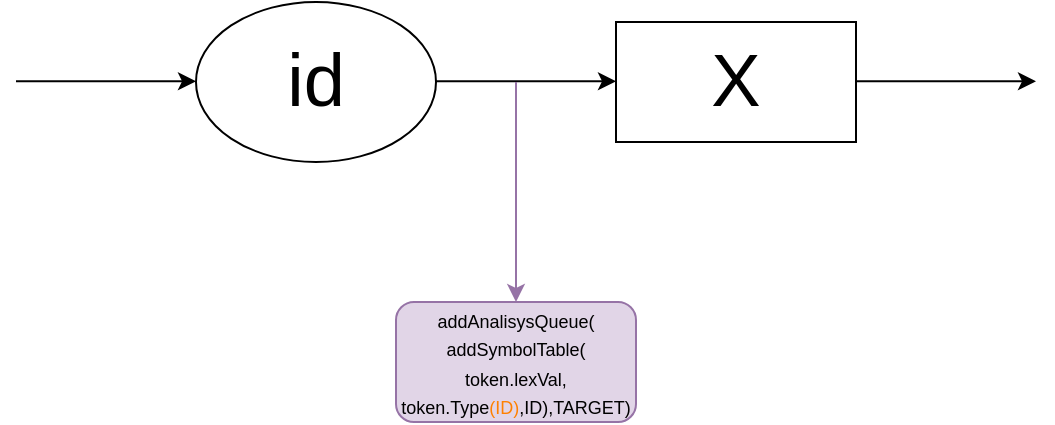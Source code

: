 <mxfile version="12.8.1" type="device"><diagram id="I5BP6vOR_1D-y6K9_unL" name="Page-1"><mxGraphModel dx="1396" dy="333" grid="1" gridSize="10" guides="1" tooltips="1" connect="1" arrows="1" fold="1" page="1" pageScale="1" pageWidth="827" pageHeight="1169" math="0" shadow="0"><root><mxCell id="0"/><mxCell id="1" parent="0"/><mxCell id="Dvv93qsHE8iZuxDN588F-26" value="" style="group" parent="1" vertex="1" connectable="0"><mxGeometry width="510.0" height="80" as="geometry"/></mxCell><mxCell id="Dvv93qsHE8iZuxDN588F-12" value="&lt;font style=&quot;font-size: 37px&quot;&gt;id&lt;/font&gt;" style="ellipse;whiteSpace=wrap;html=1;" parent="Dvv93qsHE8iZuxDN588F-26" vertex="1"><mxGeometry x="90" width="120" height="80" as="geometry"/></mxCell><mxCell id="Dvv93qsHE8iZuxDN588F-13" value="" style="endArrow=classic;html=1;entryX=0;entryY=0.5;entryDx=0;entryDy=0;" parent="Dvv93qsHE8iZuxDN588F-26" edge="1"><mxGeometry width="50" height="50" relative="1" as="geometry"><mxPoint x="210" y="39.64" as="sourcePoint"/><mxPoint x="300" y="39.64" as="targetPoint"/></mxGeometry></mxCell><mxCell id="Dvv93qsHE8iZuxDN588F-16" value="" style="endArrow=classic;html=1;entryX=0;entryY=0.5;entryDx=0;entryDy=0;" parent="Dvv93qsHE8iZuxDN588F-26" edge="1"><mxGeometry width="50" height="50" relative="1" as="geometry"><mxPoint y="39.64" as="sourcePoint"/><mxPoint x="90" y="39.64" as="targetPoint"/></mxGeometry></mxCell><mxCell id="Dvv93qsHE8iZuxDN588F-18" value="&lt;font style=&quot;font-size: 37px&quot;&gt;X&lt;/font&gt;" style="rounded=0;whiteSpace=wrap;html=1;" parent="Dvv93qsHE8iZuxDN588F-26" vertex="1"><mxGeometry x="300" y="10" width="120" height="60" as="geometry"/></mxCell><mxCell id="Dvv93qsHE8iZuxDN588F-19" value="" style="endArrow=classic;html=1;entryX=0;entryY=0.5;entryDx=0;entryDy=0;" parent="Dvv93qsHE8iZuxDN588F-26" edge="1"><mxGeometry width="50" height="50" relative="1" as="geometry"><mxPoint x="420.0" y="39.64" as="sourcePoint"/><mxPoint x="510.0" y="39.64" as="targetPoint"/></mxGeometry></mxCell><mxCell id="4cHLQYn0K0kjhD7RGSkV-3" value="" style="endArrow=classic;html=1;fillColor=#e1d5e7;strokeColor=#9673a6;" parent="1" edge="1"><mxGeometry width="50" height="50" relative="1" as="geometry"><mxPoint x="250" y="40" as="sourcePoint"/><mxPoint x="250" y="150" as="targetPoint"/></mxGeometry></mxCell><mxCell id="4cHLQYn0K0kjhD7RGSkV-4" value="&lt;font style=&quot;font-size: 9px&quot;&gt;addAnalisysQueue(&lt;br&gt;addSymbolTable(&lt;br&gt;token.lexVal,&lt;br&gt;token.Type&lt;font color=&quot;#ff8000&quot; style=&quot;font-size: 9px&quot;&gt;(ID)&lt;/font&gt;,ID),TARGET)&lt;br&gt;&lt;/font&gt;" style="rounded=1;whiteSpace=wrap;html=1;fillColor=#e1d5e7;strokeColor=#9673a6;" parent="1" vertex="1"><mxGeometry x="190" y="150" width="120" height="60" as="geometry"/></mxCell></root></mxGraphModel></diagram></mxfile>